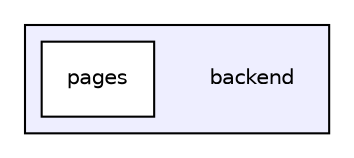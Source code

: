 digraph "backend" {
  compound=true
  node [ fontsize="10", fontname="Helvetica"];
  edge [ labelfontsize="10", labelfontname="Helvetica"];
  subgraph clusterdir_3a98ec7b39012be163e719d29d6aa8e3 {
    graph [ bgcolor="#eeeeff", pencolor="black", label="" URL="dir_3a98ec7b39012be163e719d29d6aa8e3.html"];
    dir_3a98ec7b39012be163e719d29d6aa8e3 [shape=plaintext label="backend"];
    dir_eecda591ebe355a7e99807c402d1717a [shape=box label="pages" color="black" fillcolor="white" style="filled" URL="dir_eecda591ebe355a7e99807c402d1717a.html"];
  }
}
